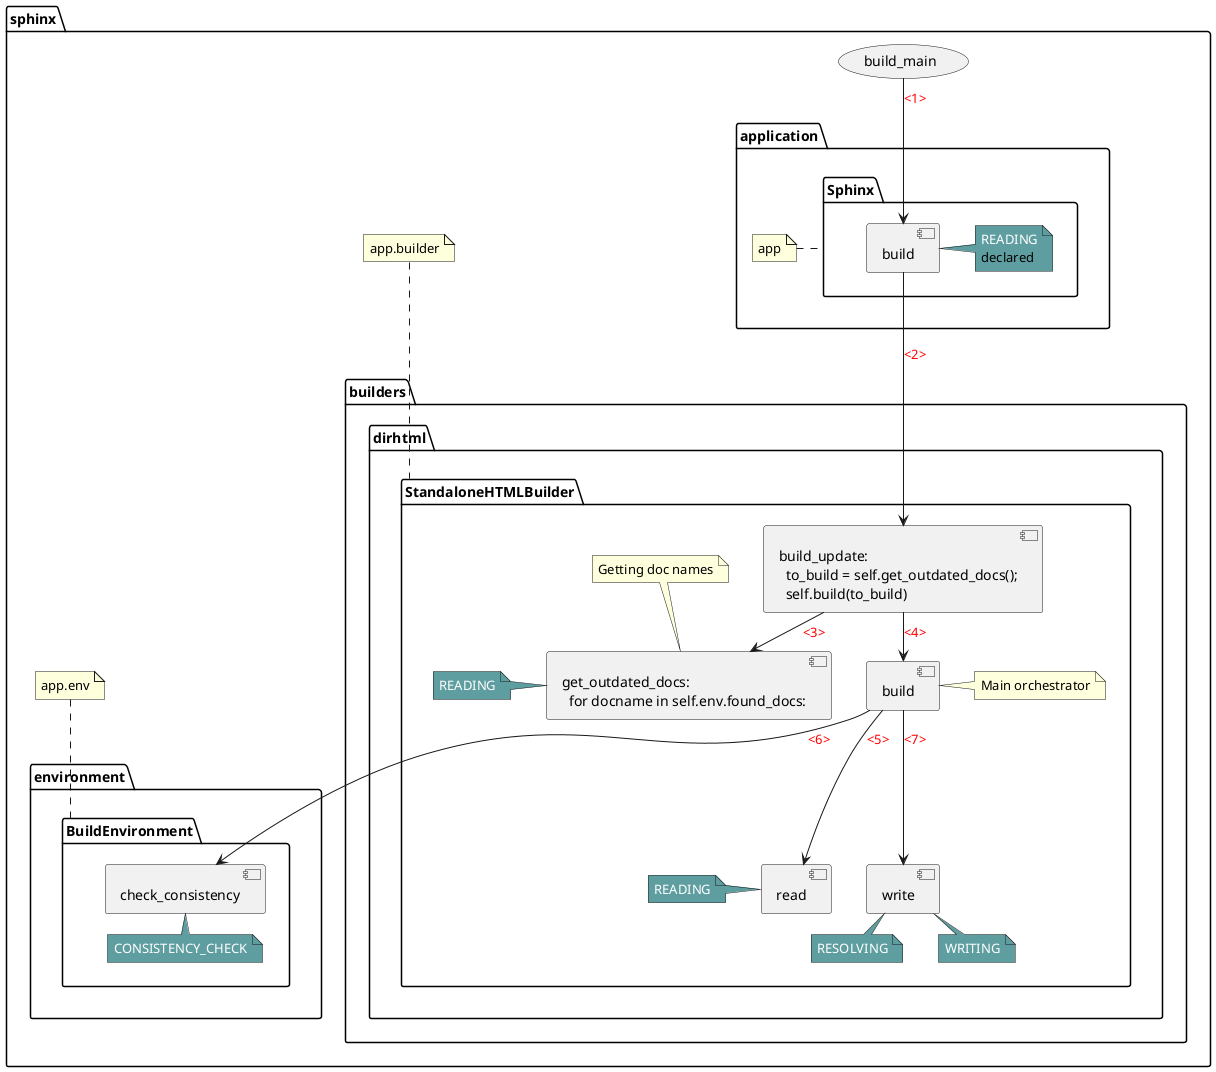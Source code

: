 @startuml
skinparam ArrowFontColor red
skinparam Ranksep 20

package "sphinx" {
   (build_main)
   package "application" {
      folder "Sphinx" {
         [build] as app_build
         note right of app_build #CadetBlue
            <font color=white>READING</font>
            declared
         end note
      }
      note left of Sphinx: app
   }

   package "builders" {
      package "dirhtml" {
         folder "StandaloneHTMLBuilder" {
            [build_update:\n  to_build = self.get_outdated_docs();\n  self.build(to_build)] as builder_update
            [get_outdated_docs:\n  for docname in self.env.found_docs:] as get_outdated
            [build] as builder_build
            [read] as builder_read
            [write] as builder_write
            note top of get_outdated: Getting doc names
            note left of get_outdated #CadetBlue: <font color=white>READING</font>

            note bottom of builder_write #CadetBlue : <font color=white>RESOLVING</font>
            note bottom of builder_write #CadetBlue : <font color=white>WRITING</font>
            note right of builder_build: Main orchestrator
            note left of builder_read #CadetBlue: <font color=white>READING</font>

         }
      }
   }
   note top of StandaloneHTMLBuilder: app.builder

   package "environment" {
      folder "BuildEnvironment" {
            [check_consistency] as consistency
         note bottom of consistency #CadetBlue: <font color=white>CONSISTENCY_CHECK</font>
      }
   }
   note top of BuildEnvironment: app.env

}

build_main --> app_build : <1>
app_build --> builder_update : <2>
builder_update --> get_outdated : <3>
builder_update --> builder_build : <4>
builder_build --> builder_read : <5>
builder_build --> builder_write : <7>
builder_build --> consistency : <6>

get_outdated -[hidden]right-> builder_build
builder_read -[hidden]> builder_write
builder_write -[hidden]> consistency
@enduml